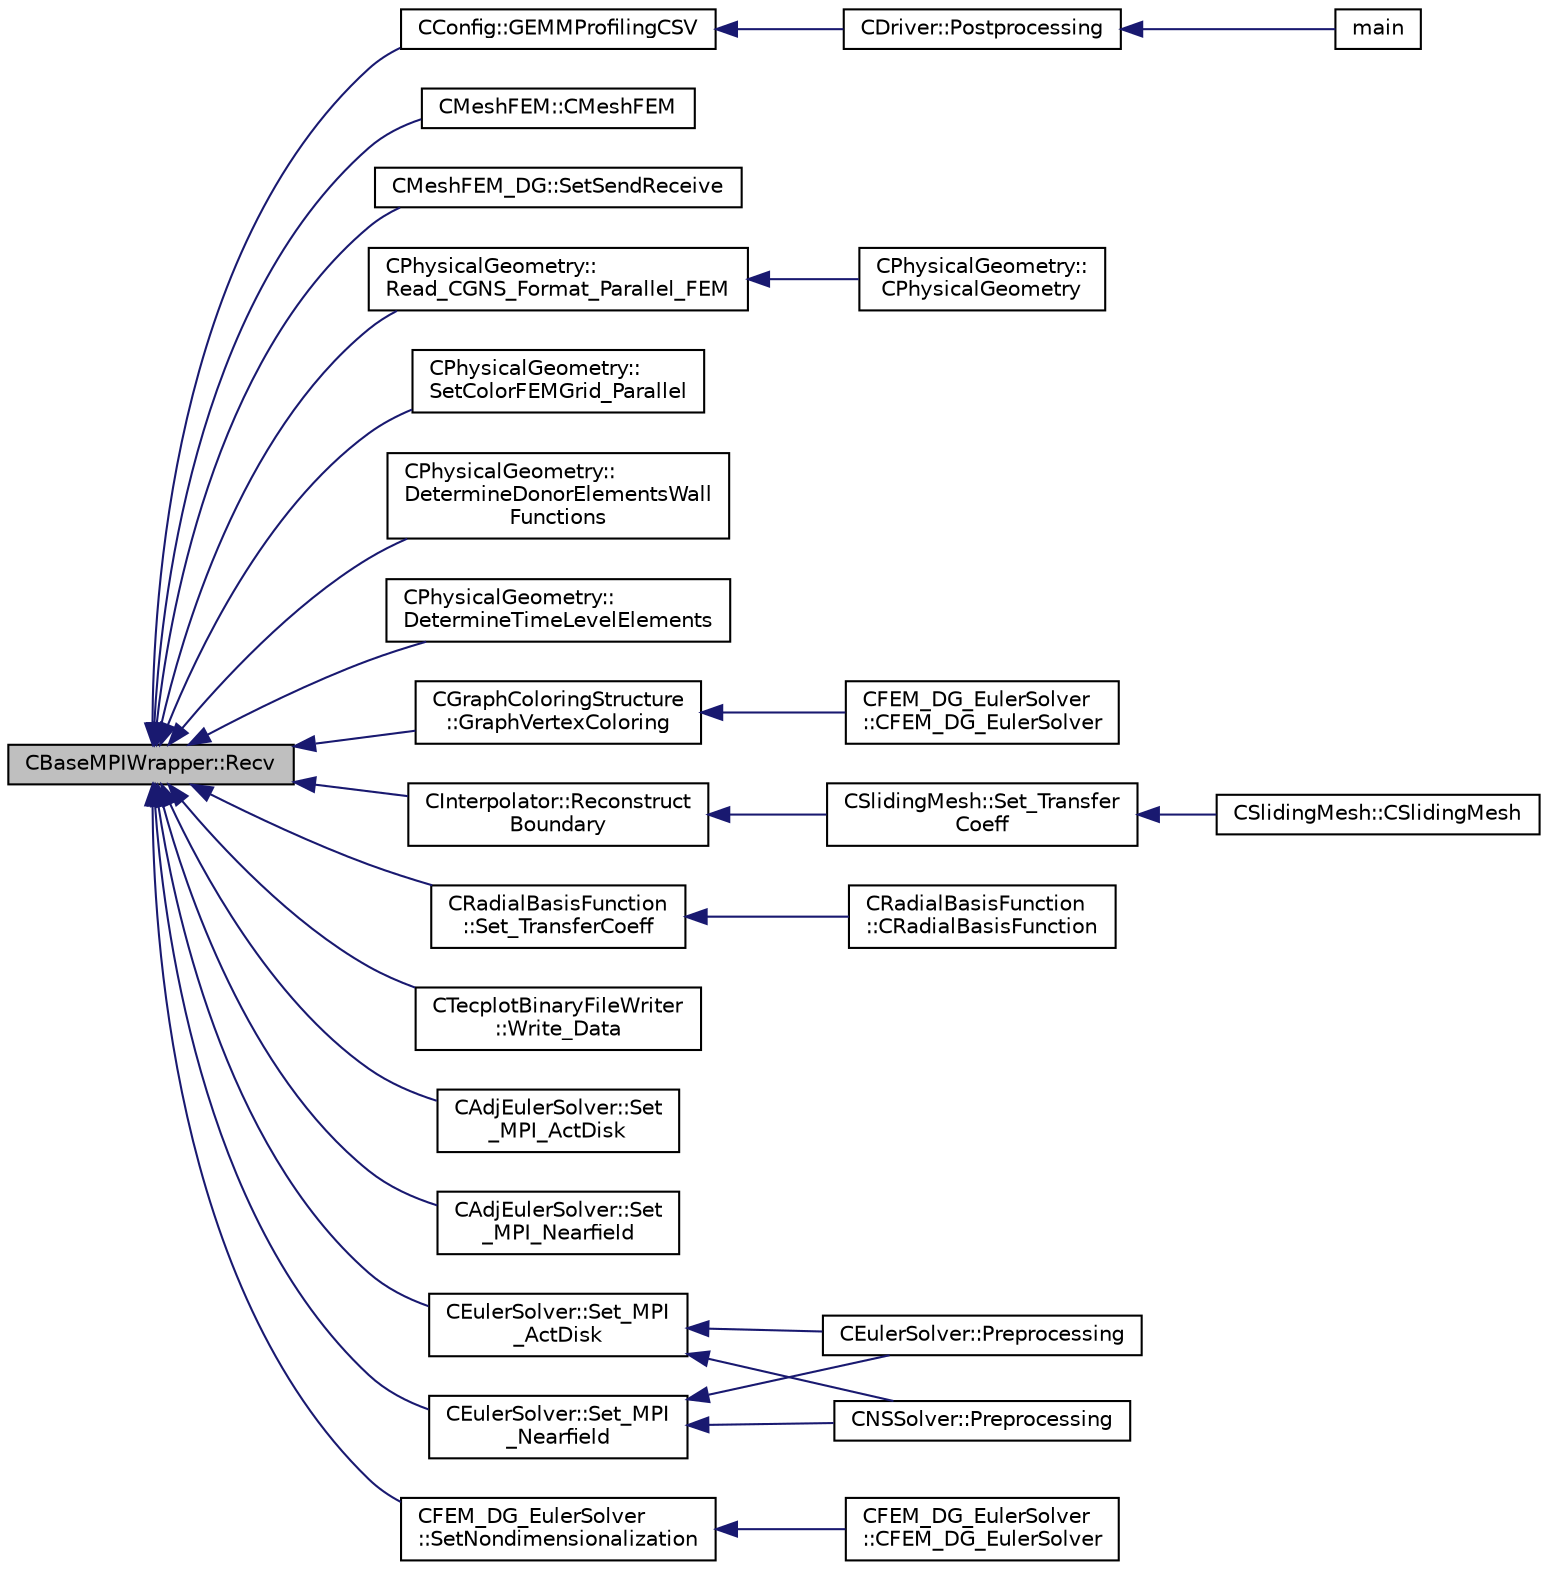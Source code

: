 digraph "CBaseMPIWrapper::Recv"
{
  edge [fontname="Helvetica",fontsize="10",labelfontname="Helvetica",labelfontsize="10"];
  node [fontname="Helvetica",fontsize="10",shape=record];
  rankdir="LR";
  Node2791 [label="CBaseMPIWrapper::Recv",height=0.2,width=0.4,color="black", fillcolor="grey75", style="filled", fontcolor="black"];
  Node2791 -> Node2792 [dir="back",color="midnightblue",fontsize="10",style="solid",fontname="Helvetica"];
  Node2792 [label="CConfig::GEMMProfilingCSV",height=0.2,width=0.4,color="black", fillcolor="white", style="filled",URL="$class_c_config.html#a23daca0da392584c34dde6d85ea1f40f",tooltip="Write a CSV file containing the results of the profiling. "];
  Node2792 -> Node2793 [dir="back",color="midnightblue",fontsize="10",style="solid",fontname="Helvetica"];
  Node2793 [label="CDriver::Postprocessing",height=0.2,width=0.4,color="black", fillcolor="white", style="filled",URL="$class_c_driver.html#a6ad9df8d8a8de75033ef296fed39c213",tooltip="Deallocation routine. "];
  Node2793 -> Node2794 [dir="back",color="midnightblue",fontsize="10",style="solid",fontname="Helvetica"];
  Node2794 [label="main",height=0.2,width=0.4,color="black", fillcolor="white", style="filled",URL="$_s_u2___c_f_d_8cpp.html#a0ddf1224851353fc92bfbff6f499fa97"];
  Node2791 -> Node2795 [dir="back",color="midnightblue",fontsize="10",style="solid",fontname="Helvetica"];
  Node2795 [label="CMeshFEM::CMeshFEM",height=0.2,width=0.4,color="black", fillcolor="white", style="filled",URL="$class_c_mesh_f_e_m.html#ae74b12670fb49ad4d28836d9fc2aab8d",tooltip="Redistributes the grid over the ranks and creates the halo layer. "];
  Node2791 -> Node2796 [dir="back",color="midnightblue",fontsize="10",style="solid",fontname="Helvetica"];
  Node2796 [label="CMeshFEM_DG::SetSendReceive",height=0.2,width=0.4,color="black", fillcolor="white", style="filled",URL="$class_c_mesh_f_e_m___d_g.html#adf8fcdf33a354af9a10af730fe9786bb",tooltip="Set the send receive boundaries of the grid. "];
  Node2791 -> Node2797 [dir="back",color="midnightblue",fontsize="10",style="solid",fontname="Helvetica"];
  Node2797 [label="CPhysicalGeometry::\lRead_CGNS_Format_Parallel_FEM",height=0.2,width=0.4,color="black", fillcolor="white", style="filled",URL="$class_c_physical_geometry.html#a5fa5c4805d03646f8bfbf8622265f958",tooltip="Reads for the FEM solver the geometry of the grid and adjust the boundary conditions with the configu..."];
  Node2797 -> Node2798 [dir="back",color="midnightblue",fontsize="10",style="solid",fontname="Helvetica"];
  Node2798 [label="CPhysicalGeometry::\lCPhysicalGeometry",height=0.2,width=0.4,color="black", fillcolor="white", style="filled",URL="$class_c_physical_geometry.html#a075a737b341a64de5463ddd41096692e",tooltip="Reads the geometry of the grid and adjust the boundary conditions with the configuration file..."];
  Node2791 -> Node2799 [dir="back",color="midnightblue",fontsize="10",style="solid",fontname="Helvetica"];
  Node2799 [label="CPhysicalGeometry::\lSetColorFEMGrid_Parallel",height=0.2,width=0.4,color="black", fillcolor="white", style="filled",URL="$class_c_physical_geometry.html#a731c0207381f31f0b1165b646abc2acb",tooltip="Set the domains for FEM grid partitioning using ParMETIS. "];
  Node2791 -> Node2800 [dir="back",color="midnightblue",fontsize="10",style="solid",fontname="Helvetica"];
  Node2800 [label="CPhysicalGeometry::\lDetermineDonorElementsWall\lFunctions",height=0.2,width=0.4,color="black", fillcolor="white", style="filled",URL="$class_c_physical_geometry.html#acef4e18142b580bf09f21e5b71387d5f",tooltip="Determine the donor elements for the boundary elements on viscous wall boundaries when wall functions..."];
  Node2791 -> Node2801 [dir="back",color="midnightblue",fontsize="10",style="solid",fontname="Helvetica"];
  Node2801 [label="CPhysicalGeometry::\lDetermineTimeLevelElements",height=0.2,width=0.4,color="black", fillcolor="white", style="filled",URL="$class_c_physical_geometry.html#a18f63cc49f7dc20241a0599ad1426ba8",tooltip="Determine the time level of the elements when time accurate local time stepping is employed..."];
  Node2791 -> Node2802 [dir="back",color="midnightblue",fontsize="10",style="solid",fontname="Helvetica"];
  Node2802 [label="CGraphColoringStructure\l::GraphVertexColoring",height=0.2,width=0.4,color="black", fillcolor="white", style="filled",URL="$class_c_graph_coloring_structure.html#af201979cd95be98ba34369bb30629956",tooltip="Function, which determines the colors for the vertices of the given graph. "];
  Node2802 -> Node2803 [dir="back",color="midnightblue",fontsize="10",style="solid",fontname="Helvetica"];
  Node2803 [label="CFEM_DG_EulerSolver\l::CFEM_DG_EulerSolver",height=0.2,width=0.4,color="black", fillcolor="white", style="filled",URL="$class_c_f_e_m___d_g___euler_solver.html#a677fa998b78bd489a3f8bee0d56623dd"];
  Node2791 -> Node2804 [dir="back",color="midnightblue",fontsize="10",style="solid",fontname="Helvetica"];
  Node2804 [label="CInterpolator::Reconstruct\lBoundary",height=0.2,width=0.4,color="black", fillcolor="white", style="filled",URL="$class_c_interpolator.html#a0e540fa087c1e38014304821955de9e3",tooltip="Recontstruct the boundary connectivity from parallel partitioning and broadcasts it to all threads..."];
  Node2804 -> Node2805 [dir="back",color="midnightblue",fontsize="10",style="solid",fontname="Helvetica"];
  Node2805 [label="CSlidingMesh::Set_Transfer\lCoeff",height=0.2,width=0.4,color="black", fillcolor="white", style="filled",URL="$class_c_sliding_mesh.html#a60567ffca2c40068f62f96027f483e96",tooltip="Set up transfer matrix defining relation between two meshes. "];
  Node2805 -> Node2806 [dir="back",color="midnightblue",fontsize="10",style="solid",fontname="Helvetica"];
  Node2806 [label="CSlidingMesh::CSlidingMesh",height=0.2,width=0.4,color="black", fillcolor="white", style="filled",URL="$class_c_sliding_mesh.html#a2962815228c3df57c5ee3a70c62189bc",tooltip="Constructor of the class. "];
  Node2791 -> Node2807 [dir="back",color="midnightblue",fontsize="10",style="solid",fontname="Helvetica"];
  Node2807 [label="CRadialBasisFunction\l::Set_TransferCoeff",height=0.2,width=0.4,color="black", fillcolor="white", style="filled",URL="$class_c_radial_basis_function.html#a913cab8d07b872d2b545fd1b8c0c91d3",tooltip="Set up transfer matrix defining relation between two meshes. "];
  Node2807 -> Node2808 [dir="back",color="midnightblue",fontsize="10",style="solid",fontname="Helvetica"];
  Node2808 [label="CRadialBasisFunction\l::CRadialBasisFunction",height=0.2,width=0.4,color="black", fillcolor="white", style="filled",URL="$class_c_radial_basis_function.html#a390e7399b8fd35938449c1da47a79321",tooltip="Constructor of the class. "];
  Node2791 -> Node2809 [dir="back",color="midnightblue",fontsize="10",style="solid",fontname="Helvetica"];
  Node2809 [label="CTecplotBinaryFileWriter\l::Write_Data",height=0.2,width=0.4,color="black", fillcolor="white", style="filled",URL="$class_c_tecplot_binary_file_writer.html#aac6f4f7c61de31e9267a1f08b98244d3",tooltip="Write sorted data to file in tecplot binary file format. "];
  Node2791 -> Node2810 [dir="back",color="midnightblue",fontsize="10",style="solid",fontname="Helvetica"];
  Node2810 [label="CAdjEulerSolver::Set\l_MPI_ActDisk",height=0.2,width=0.4,color="black", fillcolor="white", style="filled",URL="$class_c_adj_euler_solver.html#a955c1b2bca0b00f14d155fd6eb3f6747",tooltip="Parallelization of Undivided Laplacian. "];
  Node2791 -> Node2811 [dir="back",color="midnightblue",fontsize="10",style="solid",fontname="Helvetica"];
  Node2811 [label="CAdjEulerSolver::Set\l_MPI_Nearfield",height=0.2,width=0.4,color="black", fillcolor="white", style="filled",URL="$class_c_adj_euler_solver.html#aa98c9e9d9c776c686ac0b10ad662ab90",tooltip="Parallelization of Undivided Laplacian. "];
  Node2791 -> Node2812 [dir="back",color="midnightblue",fontsize="10",style="solid",fontname="Helvetica"];
  Node2812 [label="CEulerSolver::Set_MPI\l_ActDisk",height=0.2,width=0.4,color="black", fillcolor="white", style="filled",URL="$class_c_euler_solver.html#a6af5752ae941083a42f1d5761adb27ef",tooltip="Parallelization of Undivided Laplacian. "];
  Node2812 -> Node2813 [dir="back",color="midnightblue",fontsize="10",style="solid",fontname="Helvetica"];
  Node2813 [label="CEulerSolver::Preprocessing",height=0.2,width=0.4,color="black", fillcolor="white", style="filled",URL="$class_c_euler_solver.html#a8b89e1bfce33284c2d8f5f00f82f3f3f",tooltip="Compute primitive variables and their gradients. "];
  Node2812 -> Node2814 [dir="back",color="midnightblue",fontsize="10",style="solid",fontname="Helvetica"];
  Node2814 [label="CNSSolver::Preprocessing",height=0.2,width=0.4,color="black", fillcolor="white", style="filled",URL="$class_c_n_s_solver.html#a028c83d18cf8520dff2f9628d8a04e4b",tooltip="Restart residual and compute gradients. "];
  Node2791 -> Node2815 [dir="back",color="midnightblue",fontsize="10",style="solid",fontname="Helvetica"];
  Node2815 [label="CEulerSolver::Set_MPI\l_Nearfield",height=0.2,width=0.4,color="black", fillcolor="white", style="filled",URL="$class_c_euler_solver.html#a0a8ca4d40a036d15e801faf05b3c5861",tooltip="Parallelization of Undivided Laplacian. "];
  Node2815 -> Node2813 [dir="back",color="midnightblue",fontsize="10",style="solid",fontname="Helvetica"];
  Node2815 -> Node2814 [dir="back",color="midnightblue",fontsize="10",style="solid",fontname="Helvetica"];
  Node2791 -> Node2816 [dir="back",color="midnightblue",fontsize="10",style="solid",fontname="Helvetica"];
  Node2816 [label="CFEM_DG_EulerSolver\l::SetNondimensionalization",height=0.2,width=0.4,color="black", fillcolor="white", style="filled",URL="$class_c_f_e_m___d_g___euler_solver.html#a31316dc2fe564329d9bb372961b10a3a",tooltip="Set the fluid solver nondimensionalization. "];
  Node2816 -> Node2817 [dir="back",color="midnightblue",fontsize="10",style="solid",fontname="Helvetica"];
  Node2817 [label="CFEM_DG_EulerSolver\l::CFEM_DG_EulerSolver",height=0.2,width=0.4,color="black", fillcolor="white", style="filled",URL="$class_c_f_e_m___d_g___euler_solver.html#a70d30ef9e7cd7620d54ec73f4b1ed28c"];
}
